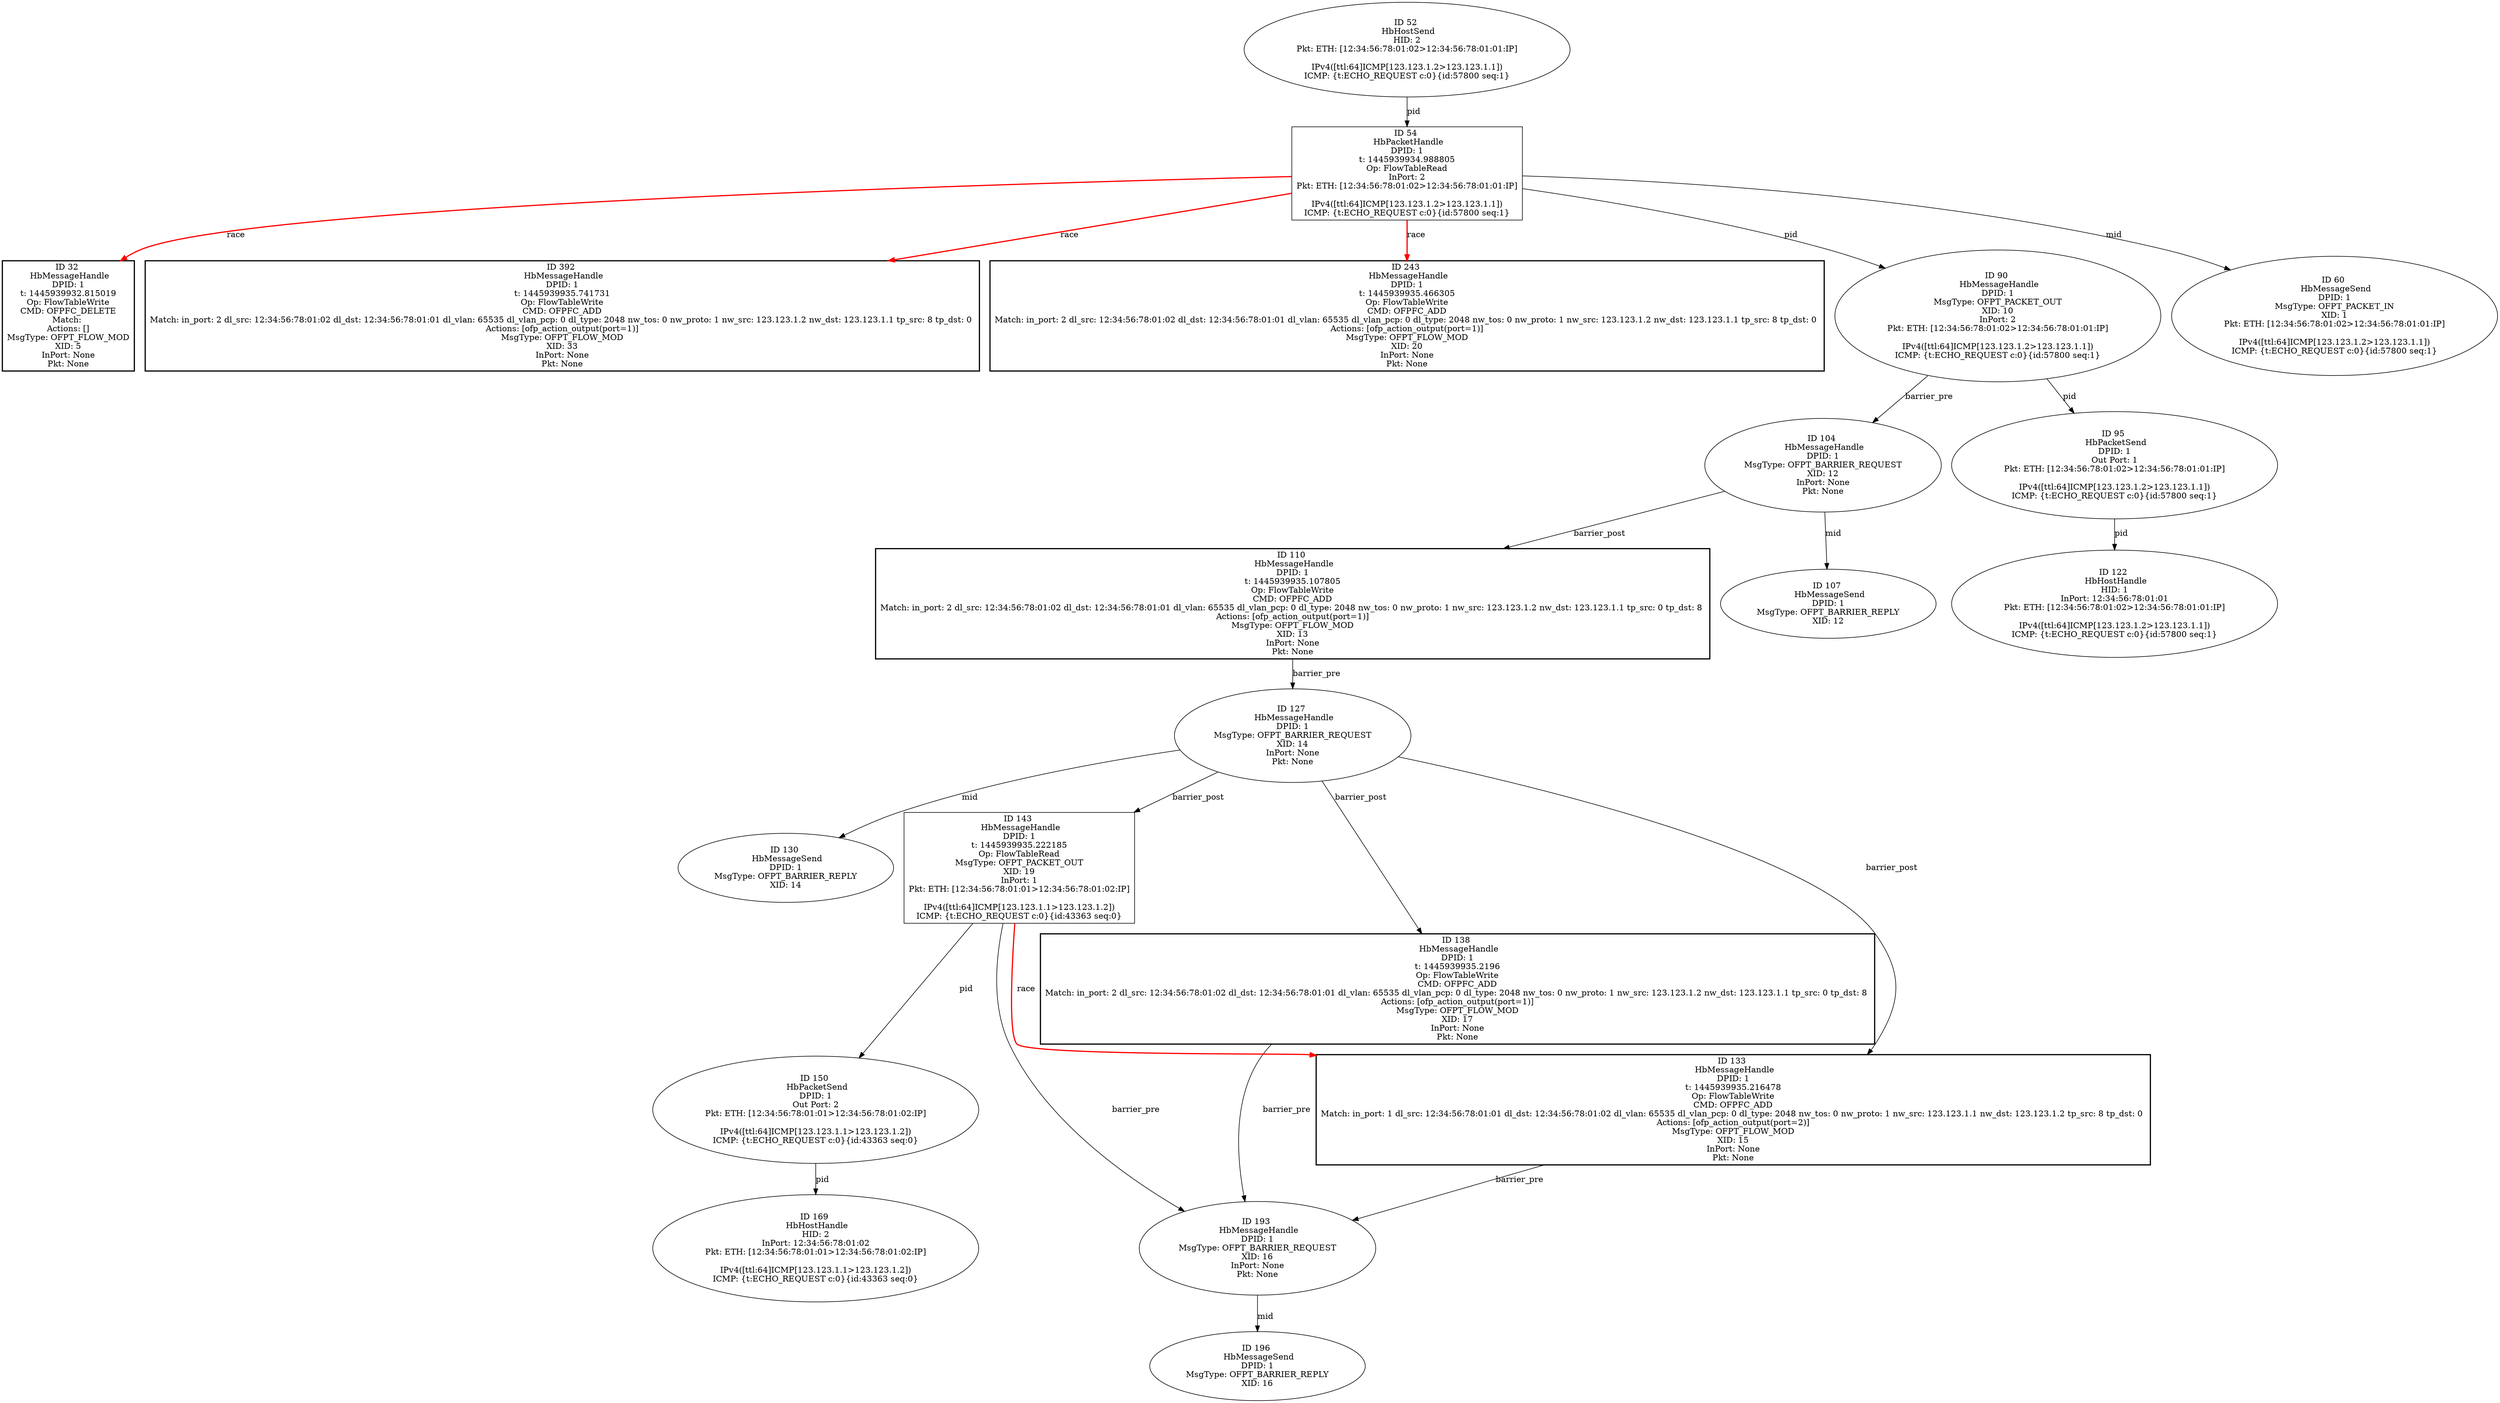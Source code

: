 strict digraph G {
32 [shape=box, style=bold, event=<hb_events.HbMessageHandle object at 0x1077850d0>, label="ID 32 
 HbMessageHandle
DPID: 1
t: 1445939932.815019
Op: FlowTableWrite
CMD: OFPFC_DELETE
Match: 
Actions: []
MsgType: OFPT_FLOW_MOD
XID: 5
InPort: None
Pkt: None"];
193 [shape=oval, event=<hb_events.HbMessageHandle object at 0x1077ca290>, label="ID 193 
 HbMessageHandle
DPID: 1
MsgType: OFPT_BARRIER_REQUEST
XID: 16
InPort: None
Pkt: None"];
130 [shape=oval, event=<hb_events.HbMessageSend object at 0x1077a2fd0>, label="ID 130 
 HbMessageSend
DPID: 1
MsgType: OFPT_BARRIER_REPLY
XID: 14"];
196 [shape=oval, event=<hb_events.HbMessageSend object at 0x1077ca210>, label="ID 196 
 HbMessageSend
DPID: 1
MsgType: OFPT_BARRIER_REPLY
XID: 16"];
133 [shape=box, label="ID 133 
 HbMessageHandle
DPID: 1
t: 1445939935.216478
Op: FlowTableWrite
CMD: OFPFC_ADD
Match: in_port: 1 dl_src: 12:34:56:78:01:01 dl_dst: 12:34:56:78:01:02 dl_vlan: 65535 dl_vlan_pcp: 0 dl_type: 2048 nw_tos: 0 nw_proto: 1 nw_src: 123.123.1.1 nw_dst: 123.123.1.2 tp_src: 8 tp_dst: 0 
Actions: [ofp_action_output(port=2)]
MsgType: OFPT_FLOW_MOD
XID: 15
InPort: None
Pkt: None", style=bold, event=<hb_events.HbMessageHandle object at 0x1077a61d0>];
104 [shape=oval, event=<hb_events.HbMessageHandle object at 0x10779ab90>, label="ID 104 
 HbMessageHandle
DPID: 1
MsgType: OFPT_BARRIER_REQUEST
XID: 12
InPort: None
Pkt: None"];
169 [shape=oval, event=<hb_events.HbHostHandle object at 0x1077bf290>, label="ID 169 
 HbHostHandle
HID: 2
InPort: 12:34:56:78:01:02
Pkt: ETH: [12:34:56:78:01:01>12:34:56:78:01:02:IP]

IPv4([ttl:64]ICMP[123.123.1.1>123.123.1.2])
ICMP: {t:ECHO_REQUEST c:0}{id:43363 seq:0}"];
138 [shape=box, label="ID 138 
 HbMessageHandle
DPID: 1
t: 1445939935.2196
Op: FlowTableWrite
CMD: OFPFC_ADD
Match: in_port: 2 dl_src: 12:34:56:78:01:02 dl_dst: 12:34:56:78:01:01 dl_vlan: 65535 dl_vlan_pcp: 0 dl_type: 2048 nw_tos: 0 nw_proto: 1 nw_src: 123.123.1.2 nw_dst: 123.123.1.1 tp_src: 0 tp_dst: 8 
Actions: [ofp_action_output(port=1)]
MsgType: OFPT_FLOW_MOD
XID: 17
InPort: None
Pkt: None", style=bold, event=<hb_events.HbMessageHandle object at 0x1077a63d0>];
107 [shape=oval, event=<hb_events.HbMessageSend object at 0x10779ae90>, label="ID 107 
 HbMessageSend
DPID: 1
MsgType: OFPT_BARRIER_REPLY
XID: 12"];
110 [shape=box, label="ID 110 
 HbMessageHandle
DPID: 1
t: 1445939935.107805
Op: FlowTableWrite
CMD: OFPFC_ADD
Match: in_port: 2 dl_src: 12:34:56:78:01:02 dl_dst: 12:34:56:78:01:01 dl_vlan: 65535 dl_vlan_pcp: 0 dl_type: 2048 nw_tos: 0 nw_proto: 1 nw_src: 123.123.1.2 nw_dst: 123.123.1.1 tp_src: 0 tp_dst: 8 
Actions: [ofp_action_output(port=1)]
MsgType: OFPT_FLOW_MOD
XID: 13
InPort: None
Pkt: None", style=bold, event=<hb_events.HbMessageHandle object at 0x1077a2450>];
143 [shape=box, event=<hb_events.HbMessageHandle object at 0x1077a6510>, label="ID 143 
 HbMessageHandle
DPID: 1
t: 1445939935.222185
Op: FlowTableRead
MsgType: OFPT_PACKET_OUT
XID: 19
InPort: 1
Pkt: ETH: [12:34:56:78:01:01>12:34:56:78:01:02:IP]

IPv4([ttl:64]ICMP[123.123.1.1>123.123.1.2])
ICMP: {t:ECHO_REQUEST c:0}{id:43363 seq:0}"];
392 [shape=box, style=bold, event=<hb_events.HbMessageHandle object at 0x107834ed0>, label="ID 392 
 HbMessageHandle
DPID: 1
t: 1445939935.741731
Op: FlowTableWrite
CMD: OFPFC_ADD
Match: in_port: 2 dl_src: 12:34:56:78:01:02 dl_dst: 12:34:56:78:01:01 dl_vlan: 65535 dl_vlan_pcp: 0 dl_type: 2048 nw_tos: 0 nw_proto: 1 nw_src: 123.123.1.2 nw_dst: 123.123.1.1 tp_src: 8 tp_dst: 0 
Actions: [ofp_action_output(port=1)]
MsgType: OFPT_FLOW_MOD
XID: 33
InPort: None
Pkt: None"];
243 [shape=box, style=bold, event=<hb_events.HbMessageHandle object at 0x1077d9e10>, label="ID 243 
 HbMessageHandle
DPID: 1
t: 1445939935.466305
Op: FlowTableWrite
CMD: OFPFC_ADD
Match: in_port: 2 dl_src: 12:34:56:78:01:02 dl_dst: 12:34:56:78:01:01 dl_vlan: 65535 dl_vlan_pcp: 0 dl_type: 2048 nw_tos: 0 nw_proto: 1 nw_src: 123.123.1.2 nw_dst: 123.123.1.1 tp_src: 8 tp_dst: 0 
Actions: [ofp_action_output(port=1)]
MsgType: OFPT_FLOW_MOD
XID: 20
InPort: None
Pkt: None"];
52 [shape=oval, event=<hb_events.HbHostSend object at 0x107785b90>, label="ID 52 
 HbHostSend
HID: 2
Pkt: ETH: [12:34:56:78:01:02>12:34:56:78:01:01:IP]

IPv4([ttl:64]ICMP[123.123.1.2>123.123.1.1])
ICMP: {t:ECHO_REQUEST c:0}{id:57800 seq:1}"];
54 [shape=box, event=<hb_events.HbPacketHandle object at 0x107785dd0>, label="ID 54 
 HbPacketHandle
DPID: 1
t: 1445939934.988805
Op: FlowTableRead
InPort: 2
Pkt: ETH: [12:34:56:78:01:02>12:34:56:78:01:01:IP]

IPv4([ttl:64]ICMP[123.123.1.2>123.123.1.1])
ICMP: {t:ECHO_REQUEST c:0}{id:57800 seq:1}"];
90 [shape=oval, event=<hb_events.HbMessageHandle object at 0x10779a3d0>, label="ID 90 
 HbMessageHandle
DPID: 1
MsgType: OFPT_PACKET_OUT
XID: 10
InPort: 2
Pkt: ETH: [12:34:56:78:01:02>12:34:56:78:01:01:IP]

IPv4([ttl:64]ICMP[123.123.1.2>123.123.1.1])
ICMP: {t:ECHO_REQUEST c:0}{id:57800 seq:1}"];
95 [shape=oval, event=<hb_events.HbPacketSend object at 0x10779a8d0>, label="ID 95 
 HbPacketSend
DPID: 1
Out Port: 1
Pkt: ETH: [12:34:56:78:01:02>12:34:56:78:01:01:IP]

IPv4([ttl:64]ICMP[123.123.1.2>123.123.1.1])
ICMP: {t:ECHO_REQUEST c:0}{id:57800 seq:1}"];
60 [shape=oval, event=<hb_events.HbMessageSend object at 0x107796710>, label="ID 60 
 HbMessageSend
DPID: 1
MsgType: OFPT_PACKET_IN
XID: 1
Pkt: ETH: [12:34:56:78:01:02>12:34:56:78:01:01:IP]

IPv4([ttl:64]ICMP[123.123.1.2>123.123.1.1])
ICMP: {t:ECHO_REQUEST c:0}{id:57800 seq:1}"];
122 [shape=oval, event=<hb_events.HbHostHandle object at 0x1077a2410>, label="ID 122 
 HbHostHandle
HID: 1
InPort: 12:34:56:78:01:01
Pkt: ETH: [12:34:56:78:01:02>12:34:56:78:01:01:IP]

IPv4([ttl:64]ICMP[123.123.1.2>123.123.1.1])
ICMP: {t:ECHO_REQUEST c:0}{id:57800 seq:1}"];
150 [shape=oval, event=<hb_events.HbPacketSend object at 0x1077b1910>, label="ID 150 
 HbPacketSend
DPID: 1
Out Port: 2
Pkt: ETH: [12:34:56:78:01:01>12:34:56:78:01:02:IP]

IPv4([ttl:64]ICMP[123.123.1.1>123.123.1.2])
ICMP: {t:ECHO_REQUEST c:0}{id:43363 seq:0}"];
127 [shape=oval, event=<hb_events.HbMessageHandle object at 0x1077a2f50>, label="ID 127 
 HbMessageHandle
DPID: 1
MsgType: OFPT_BARRIER_REQUEST
XID: 14
InPort: None
Pkt: None"];
193 -> 196  [rel=mid, label=mid];
133 -> 193  [rel=barrier_pre, label=barrier_pre];
104 -> 107  [rel=mid, label=mid];
104 -> 110  [rel=barrier_post, label=barrier_post];
138 -> 193  [rel=barrier_pre, label=barrier_pre];
110 -> 127  [rel=barrier_pre, label=barrier_pre];
143 -> 193  [rel=barrier_pre, label=barrier_pre];
143 -> 133  [harmful=True, color=red, style=bold, rel=race, label=race];
143 -> 150  [rel=pid, label=pid];
52 -> 54  [rel=pid, label=pid];
54 -> 32  [harmful=True, color=red, style=bold, rel=race, label=race];
54 -> 392  [harmful=True, color=red, style=bold, rel=race, label=race];
54 -> 90  [rel=pid, label=pid];
54 -> 243  [harmful=True, color=red, style=bold, rel=race, label=race];
54 -> 60  [rel=mid, label=mid];
90 -> 104  [rel=barrier_pre, label=barrier_pre];
90 -> 95  [rel=pid, label=pid];
127 -> 130  [rel=mid, label=mid];
127 -> 133  [rel=barrier_post, label=barrier_post];
127 -> 138  [rel=barrier_post, label=barrier_post];
127 -> 143  [rel=barrier_post, label=barrier_post];
150 -> 169  [rel=pid, label=pid];
95 -> 122  [rel=pid, label=pid];
}
